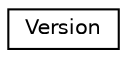 digraph "Graphical Class Hierarchy"
{
 // LATEX_PDF_SIZE
  edge [fontname="Helvetica",fontsize="10",labelfontname="Helvetica",labelfontsize="10"];
  node [fontname="Helvetica",fontsize="10",shape=record];
  rankdir="LR";
  Node0 [label="Version",height=0.2,width=0.4,color="black", fillcolor="white", style="filled",URL="$class_version.html",tooltip=" "];
}
